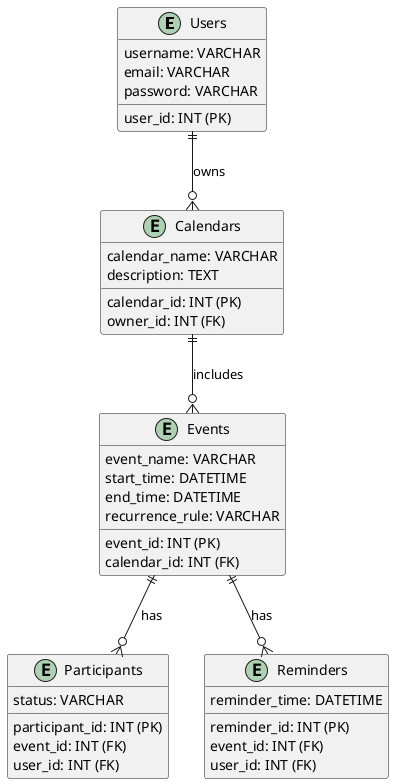 @startuml

entity "Users" {
  user_id: INT (PK)
  username: VARCHAR
  email: VARCHAR
  password: VARCHAR
}

entity "Calendars" {
  calendar_id: INT (PK)
  calendar_name: VARCHAR
  owner_id: INT (FK)
  description: TEXT
}

entity "Events" {
  event_id: INT (PK)
  calendar_id: INT (FK)
  event_name: VARCHAR
  start_time: DATETIME
  end_time: DATETIME
  recurrence_rule: VARCHAR
}

entity "Participants" {
  participant_id: INT (PK)
  event_id: INT (FK)
  user_id: INT (FK)
  status: VARCHAR
}

entity "Reminders" {
  reminder_id: INT (PK)
  event_id: INT (FK)
  user_id: INT (FK)
  reminder_time: DATETIME
}

Users ||--o{ Calendars : owns
Calendars ||--o{ Events : includes
Events ||--o{ Participants : has
Events ||--o{ Reminders : has

@enduml
